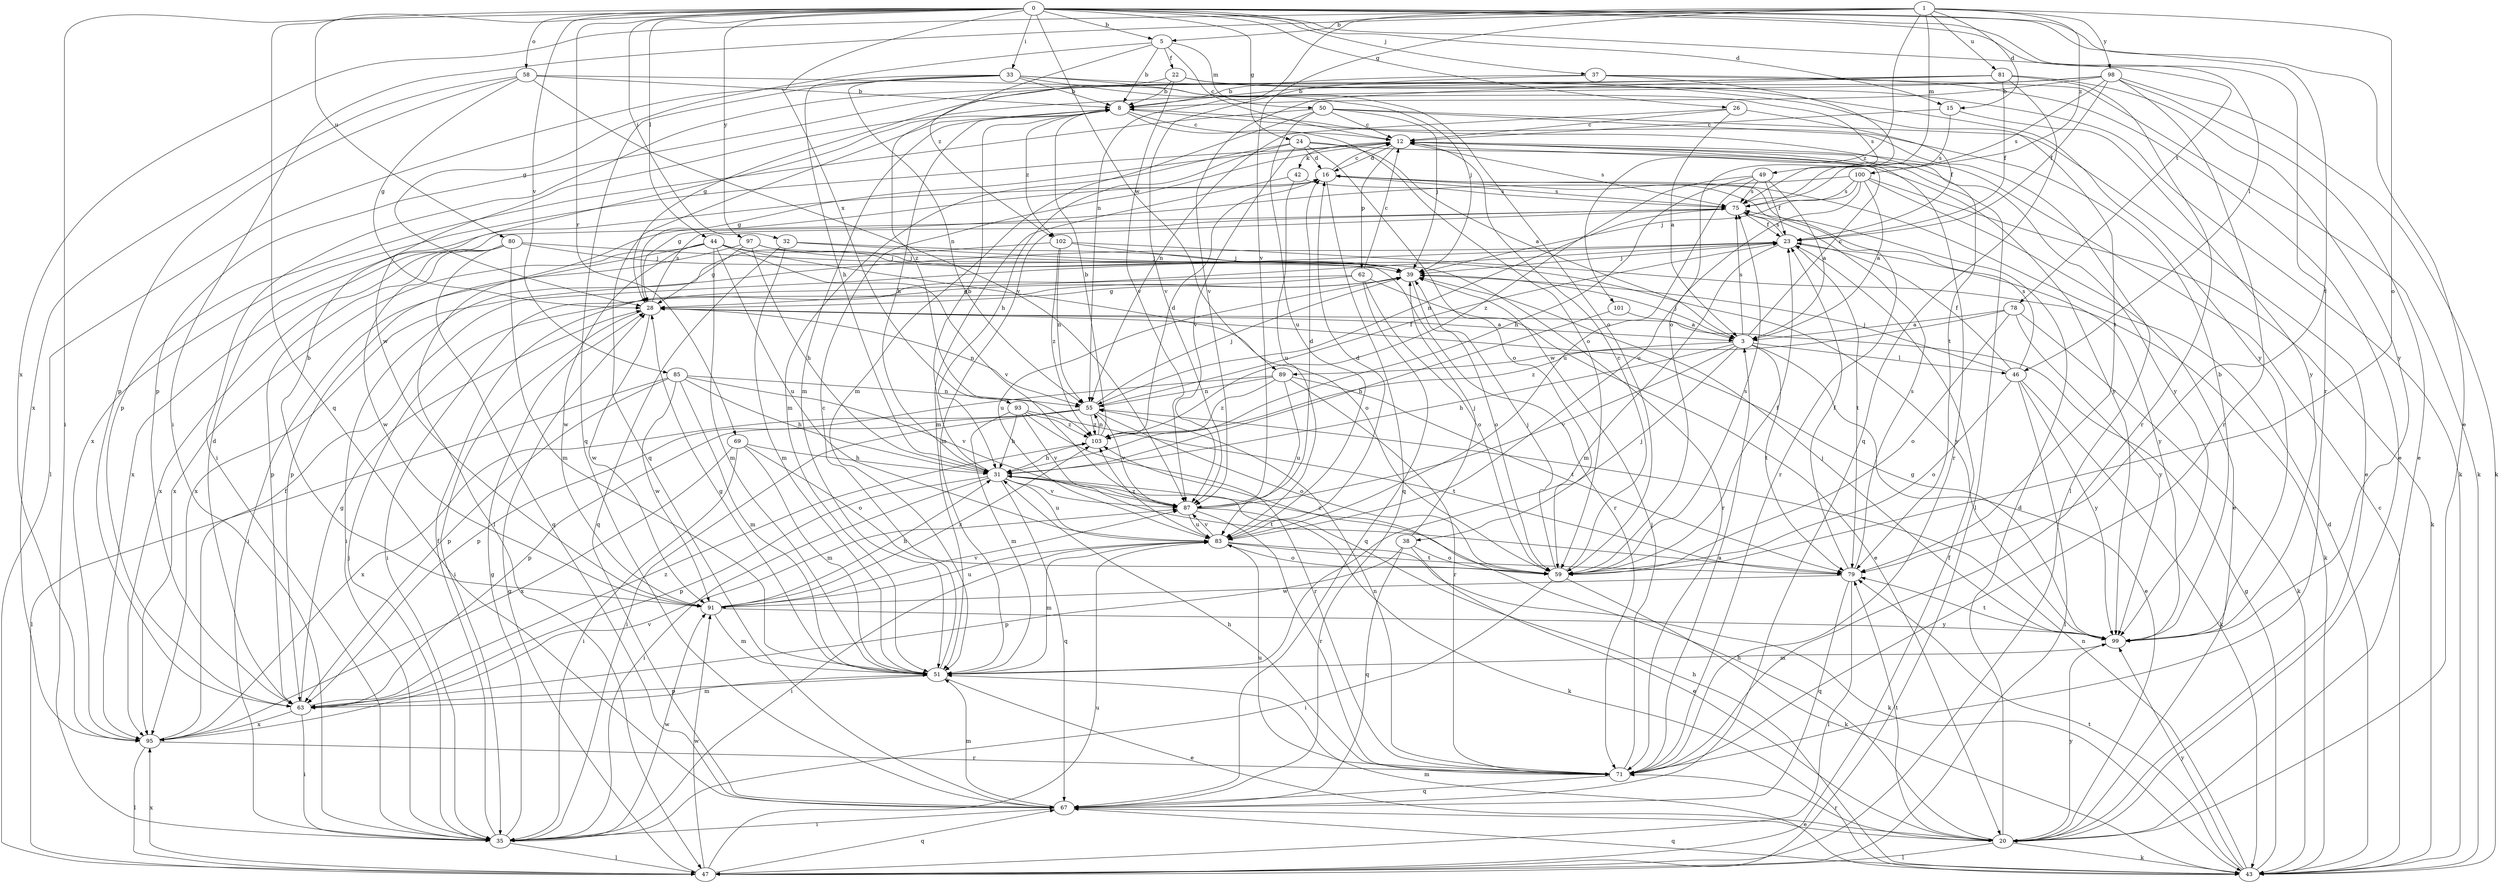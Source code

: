 strict digraph  {
0;
1;
3;
5;
8;
12;
15;
16;
20;
22;
23;
24;
26;
28;
31;
32;
33;
35;
37;
38;
39;
42;
43;
44;
46;
47;
49;
50;
51;
55;
58;
59;
62;
63;
67;
69;
71;
75;
78;
79;
80;
81;
83;
85;
87;
89;
91;
93;
95;
97;
98;
99;
100;
101;
102;
103;
0 -> 5  [label=b];
0 -> 15  [label=d];
0 -> 20  [label=e];
0 -> 24  [label=g];
0 -> 26  [label=g];
0 -> 32  [label=i];
0 -> 33  [label=i];
0 -> 35  [label=i];
0 -> 37  [label=j];
0 -> 44  [label=l];
0 -> 46  [label=l];
0 -> 58  [label=o];
0 -> 67  [label=q];
0 -> 69  [label=r];
0 -> 71  [label=r];
0 -> 78  [label=t];
0 -> 79  [label=t];
0 -> 80  [label=u];
0 -> 85  [label=v];
0 -> 89  [label=w];
0 -> 93  [label=x];
0 -> 97  [label=y];
1 -> 5  [label=b];
1 -> 15  [label=d];
1 -> 35  [label=i];
1 -> 49  [label=m];
1 -> 55  [label=n];
1 -> 59  [label=o];
1 -> 81  [label=u];
1 -> 87  [label=v];
1 -> 95  [label=x];
1 -> 98  [label=y];
1 -> 100  [label=z];
1 -> 101  [label=z];
3 -> 12  [label=c];
3 -> 20  [label=e];
3 -> 31  [label=h];
3 -> 38  [label=j];
3 -> 39  [label=j];
3 -> 46  [label=l];
3 -> 75  [label=s];
3 -> 79  [label=t];
3 -> 87  [label=v];
3 -> 89  [label=w];
5 -> 8  [label=b];
5 -> 12  [label=c];
5 -> 22  [label=f];
5 -> 28  [label=g];
5 -> 50  [label=m];
5 -> 102  [label=z];
8 -> 12  [label=c];
8 -> 31  [label=h];
8 -> 51  [label=m];
8 -> 59  [label=o];
8 -> 67  [label=q];
8 -> 79  [label=t];
8 -> 102  [label=z];
12 -> 16  [label=d];
12 -> 28  [label=g];
12 -> 42  [label=k];
12 -> 47  [label=l];
12 -> 62  [label=p];
12 -> 71  [label=r];
12 -> 75  [label=s];
12 -> 95  [label=x];
12 -> 99  [label=y];
15 -> 12  [label=c];
15 -> 75  [label=s];
15 -> 99  [label=y];
16 -> 12  [label=c];
16 -> 47  [label=l];
16 -> 67  [label=q];
16 -> 71  [label=r];
16 -> 75  [label=s];
20 -> 16  [label=d];
20 -> 31  [label=h];
20 -> 43  [label=k];
20 -> 47  [label=l];
20 -> 71  [label=r];
20 -> 79  [label=t];
20 -> 99  [label=y];
22 -> 8  [label=b];
22 -> 43  [label=k];
22 -> 87  [label=v];
22 -> 99  [label=y];
22 -> 103  [label=z];
23 -> 39  [label=j];
23 -> 51  [label=m];
23 -> 75  [label=s];
23 -> 79  [label=t];
23 -> 95  [label=x];
23 -> 99  [label=y];
24 -> 3  [label=a];
24 -> 16  [label=d];
24 -> 31  [label=h];
24 -> 51  [label=m];
24 -> 59  [label=o];
24 -> 87  [label=v];
24 -> 99  [label=y];
26 -> 3  [label=a];
26 -> 12  [label=c];
26 -> 23  [label=f];
26 -> 55  [label=n];
28 -> 3  [label=a];
28 -> 35  [label=i];
28 -> 55  [label=n];
28 -> 75  [label=s];
28 -> 91  [label=w];
31 -> 8  [label=b];
31 -> 35  [label=i];
31 -> 63  [label=p];
31 -> 67  [label=q];
31 -> 79  [label=t];
31 -> 83  [label=u];
31 -> 87  [label=v];
32 -> 39  [label=j];
32 -> 51  [label=m];
32 -> 67  [label=q];
32 -> 99  [label=y];
33 -> 8  [label=b];
33 -> 31  [label=h];
33 -> 39  [label=j];
33 -> 47  [label=l];
33 -> 55  [label=n];
33 -> 59  [label=o];
33 -> 67  [label=q];
33 -> 79  [label=t];
35 -> 23  [label=f];
35 -> 28  [label=g];
35 -> 39  [label=j];
35 -> 47  [label=l];
35 -> 91  [label=w];
37 -> 8  [label=b];
37 -> 20  [label=e];
37 -> 43  [label=k];
37 -> 59  [label=o];
37 -> 87  [label=v];
38 -> 20  [label=e];
38 -> 39  [label=j];
38 -> 59  [label=o];
38 -> 63  [label=p];
38 -> 67  [label=q];
39 -> 28  [label=g];
39 -> 59  [label=o];
39 -> 83  [label=u];
42 -> 51  [label=m];
42 -> 75  [label=s];
42 -> 83  [label=u];
43 -> 12  [label=c];
43 -> 16  [label=d];
43 -> 28  [label=g];
43 -> 31  [label=h];
43 -> 51  [label=m];
43 -> 55  [label=n];
43 -> 67  [label=q];
43 -> 79  [label=t];
43 -> 99  [label=y];
44 -> 39  [label=j];
44 -> 51  [label=m];
44 -> 59  [label=o];
44 -> 63  [label=p];
44 -> 83  [label=u];
44 -> 87  [label=v];
44 -> 91  [label=w];
44 -> 95  [label=x];
46 -> 23  [label=f];
46 -> 39  [label=j];
46 -> 43  [label=k];
46 -> 47  [label=l];
46 -> 59  [label=o];
46 -> 75  [label=s];
46 -> 99  [label=y];
47 -> 23  [label=f];
47 -> 28  [label=g];
47 -> 67  [label=q];
47 -> 83  [label=u];
47 -> 91  [label=w];
47 -> 95  [label=x];
49 -> 3  [label=a];
49 -> 23  [label=f];
49 -> 31  [label=h];
49 -> 75  [label=s];
49 -> 83  [label=u];
49 -> 103  [label=z];
50 -> 12  [label=c];
50 -> 20  [label=e];
50 -> 39  [label=j];
50 -> 47  [label=l];
50 -> 51  [label=m];
50 -> 63  [label=p];
50 -> 83  [label=u];
51 -> 12  [label=c];
51 -> 20  [label=e];
51 -> 28  [label=g];
51 -> 63  [label=p];
55 -> 23  [label=f];
55 -> 35  [label=i];
55 -> 39  [label=j];
55 -> 59  [label=o];
55 -> 63  [label=p];
55 -> 87  [label=v];
55 -> 95  [label=x];
55 -> 103  [label=z];
58 -> 8  [label=b];
58 -> 28  [label=g];
58 -> 63  [label=p];
58 -> 75  [label=s];
58 -> 87  [label=v];
58 -> 95  [label=x];
59 -> 12  [label=c];
59 -> 23  [label=f];
59 -> 35  [label=i];
59 -> 39  [label=j];
59 -> 43  [label=k];
59 -> 75  [label=s];
59 -> 103  [label=z];
62 -> 12  [label=c];
62 -> 20  [label=e];
62 -> 28  [label=g];
62 -> 35  [label=i];
62 -> 59  [label=o];
62 -> 67  [label=q];
63 -> 16  [label=d];
63 -> 28  [label=g];
63 -> 35  [label=i];
63 -> 51  [label=m];
63 -> 95  [label=x];
63 -> 103  [label=z];
67 -> 20  [label=e];
67 -> 35  [label=i];
67 -> 51  [label=m];
69 -> 31  [label=h];
69 -> 35  [label=i];
69 -> 51  [label=m];
69 -> 59  [label=o];
69 -> 95  [label=x];
71 -> 3  [label=a];
71 -> 31  [label=h];
71 -> 39  [label=j];
71 -> 55  [label=n];
71 -> 67  [label=q];
71 -> 83  [label=u];
75 -> 23  [label=f];
75 -> 51  [label=m];
75 -> 55  [label=n];
75 -> 95  [label=x];
78 -> 3  [label=a];
78 -> 43  [label=k];
78 -> 59  [label=o];
78 -> 99  [label=y];
78 -> 103  [label=z];
79 -> 23  [label=f];
79 -> 47  [label=l];
79 -> 67  [label=q];
79 -> 75  [label=s];
79 -> 91  [label=w];
80 -> 39  [label=j];
80 -> 51  [label=m];
80 -> 63  [label=p];
80 -> 67  [label=q];
80 -> 71  [label=r];
80 -> 91  [label=w];
80 -> 95  [label=x];
81 -> 8  [label=b];
81 -> 23  [label=f];
81 -> 28  [label=g];
81 -> 35  [label=i];
81 -> 67  [label=q];
81 -> 71  [label=r];
81 -> 87  [label=v];
81 -> 99  [label=y];
83 -> 16  [label=d];
83 -> 35  [label=i];
83 -> 43  [label=k];
83 -> 51  [label=m];
83 -> 59  [label=o];
83 -> 79  [label=t];
83 -> 87  [label=v];
83 -> 103  [label=z];
85 -> 31  [label=h];
85 -> 47  [label=l];
85 -> 51  [label=m];
85 -> 55  [label=n];
85 -> 63  [label=p];
85 -> 87  [label=v];
85 -> 91  [label=w];
87 -> 16  [label=d];
87 -> 43  [label=k];
87 -> 71  [label=r];
87 -> 83  [label=u];
89 -> 55  [label=n];
89 -> 63  [label=p];
89 -> 71  [label=r];
89 -> 79  [label=t];
89 -> 83  [label=u];
89 -> 103  [label=z];
91 -> 8  [label=b];
91 -> 31  [label=h];
91 -> 51  [label=m];
91 -> 83  [label=u];
91 -> 87  [label=v];
91 -> 99  [label=y];
91 -> 103  [label=z];
93 -> 31  [label=h];
93 -> 51  [label=m];
93 -> 71  [label=r];
93 -> 79  [label=t];
93 -> 87  [label=v];
93 -> 103  [label=z];
95 -> 23  [label=f];
95 -> 47  [label=l];
95 -> 71  [label=r];
95 -> 87  [label=v];
97 -> 28  [label=g];
97 -> 31  [label=h];
97 -> 35  [label=i];
97 -> 39  [label=j];
97 -> 71  [label=r];
98 -> 8  [label=b];
98 -> 20  [label=e];
98 -> 23  [label=f];
98 -> 43  [label=k];
98 -> 63  [label=p];
98 -> 71  [label=r];
98 -> 75  [label=s];
98 -> 91  [label=w];
99 -> 8  [label=b];
99 -> 28  [label=g];
99 -> 39  [label=j];
99 -> 51  [label=m];
99 -> 79  [label=t];
100 -> 3  [label=a];
100 -> 20  [label=e];
100 -> 28  [label=g];
100 -> 39  [label=j];
100 -> 43  [label=k];
100 -> 75  [label=s];
100 -> 83  [label=u];
101 -> 3  [label=a];
101 -> 31  [label=h];
102 -> 35  [label=i];
102 -> 39  [label=j];
102 -> 43  [label=k];
102 -> 55  [label=n];
102 -> 103  [label=z];
103 -> 8  [label=b];
103 -> 16  [label=d];
103 -> 31  [label=h];
103 -> 55  [label=n];
}

